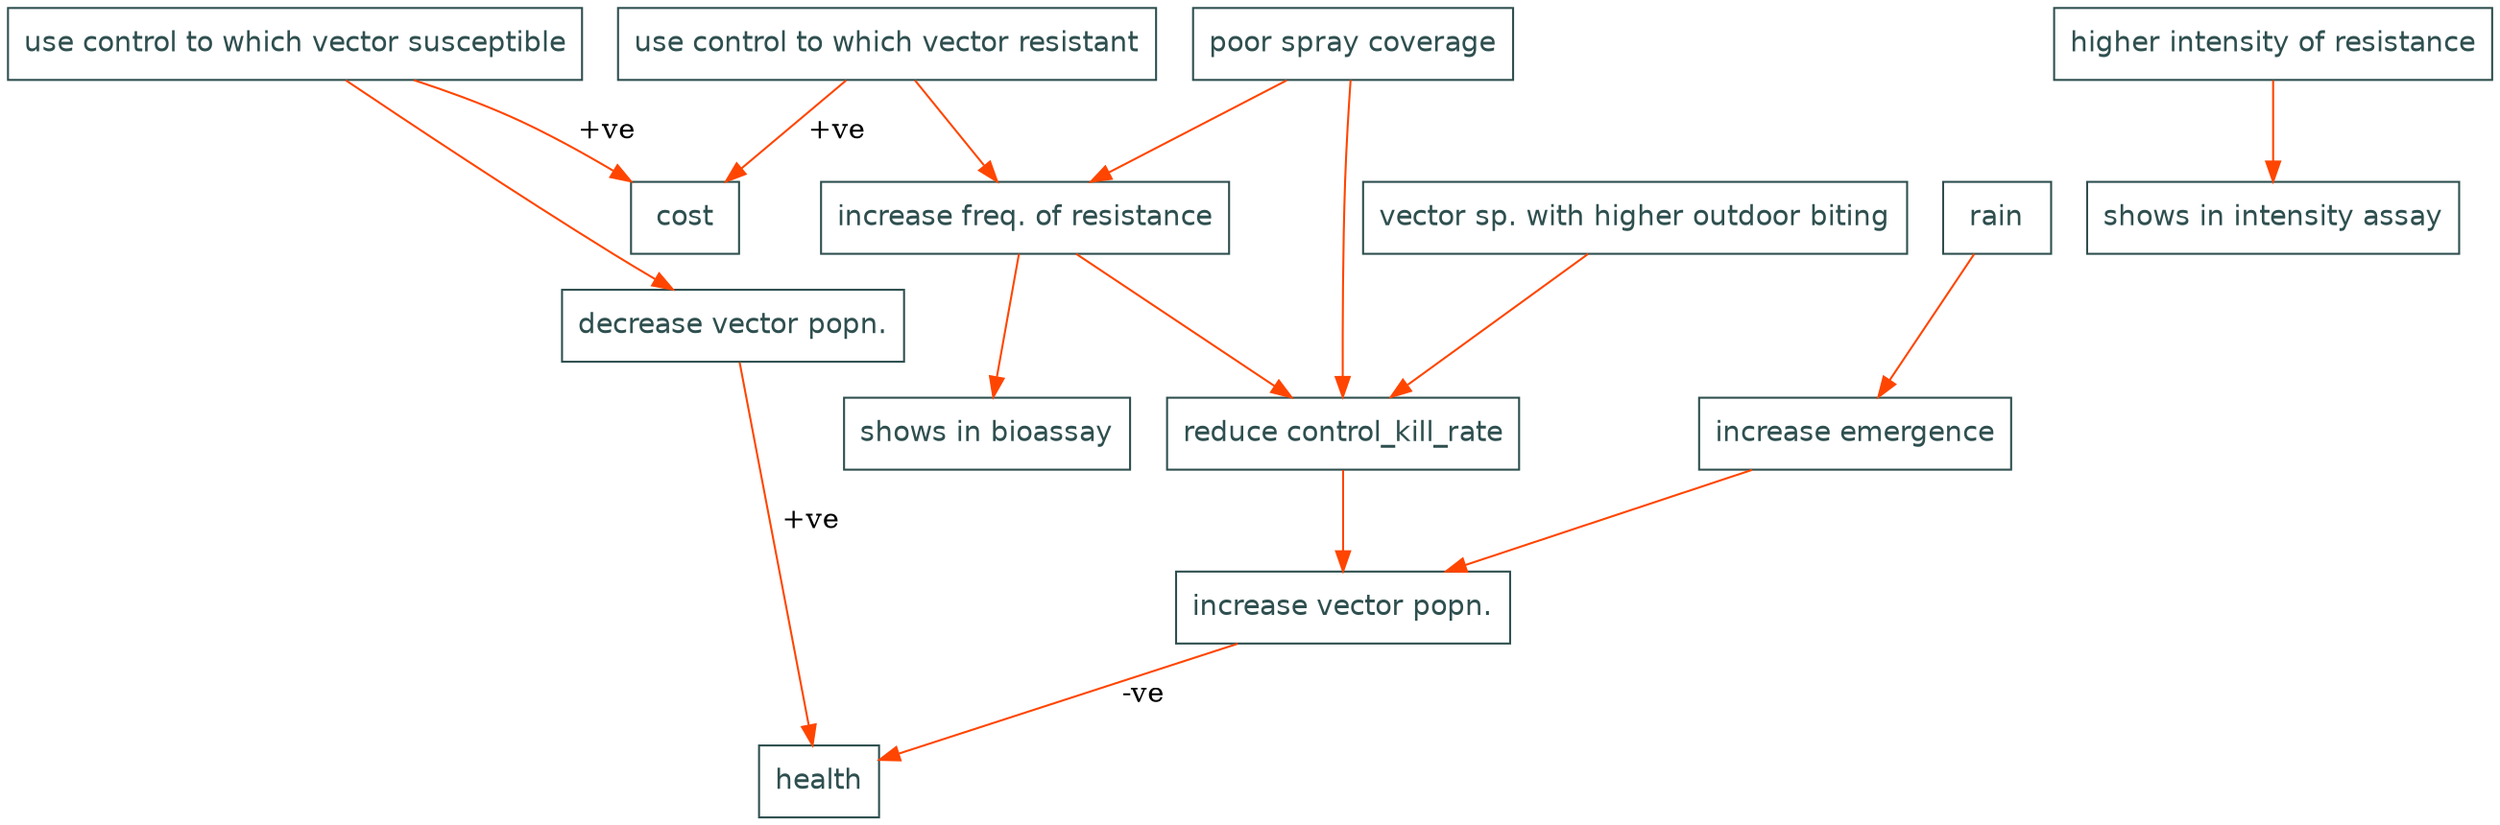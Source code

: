 digraph {

  # graph, node, and edge definitions
  # compound = false allows edges between components of clusters
  graph [compound = false, overlap = true, #nodesep = .5, ranksep = .25,
         color = crimson]

  node [fontname = Helvetica, fontcolor = darkslategray,
        shape = rectangle, #fixedsize = true, width = 1,
        color = darkslategray]

  edge [color = orangered, arrowhead = normal, arrowtail = none]

/**
  subgraph cluster_vectors {
    #node [fixedsize = true, width = 3]
    edge [len=0, color=transparent];
    label = "A:Vectors";
    "A1:Survival" -> "A2:Outdoor biting%"
  }

  subgraph cluster_controls {
    #node [fixedsize = true, width = 3]
    edge [len=0, color=transparent];
    label = "B:Controls";
    "B1:list of kill rates" -> "B2:residual life" -> "B3:cost"
  }

  subgraph cluster_resistances {
    #node [fixedsize = true] #, width = 3
    edge [len=0, color=transparent];
    label = "C:Resistances";
    "C1:list of controls and % effect on each" -> "C2:rate of increase" -> "C3:rate of decrease"
  }
**/  

  #edges (links) between nodes

#can add labels to edges but might make less clear
#[ label = " -" ]
  "increase vector popn." -> "health"  [ label = " -ve" ]
  "decrease vector popn." -> "health"  [ label = " +ve" ]  

  "poor spray coverage" -> "reduce control_kill_rate" -> "increase vector popn." # -> "reduce health"  
  
  "poor spray coverage" -> "increase freq. of resistance" -> "reduce control_kill_rate"  
  
  "rain" -> "increase emergence" -> "increase vector popn." 
  
  "vector sp. with higher outdoor biting" -> "reduce control_kill_rate"
  
  "use control to which vector susceptible" -> "decrease vector popn."

  "use control to which vector susceptible" -> "cost" [ label = " +ve" ]

  "higher intensity of resistance" -> "shows in intensity assay"
  "increase freq. of resistance" -> "shows in bioassay"

  "use control to which vector resistant" -> "increase freq. of resistance"
  "use control to which vector resistant" -> "cost" [ label = " +ve" ]

  #specifies a new node
  #Information             [width = 1.5]

}


